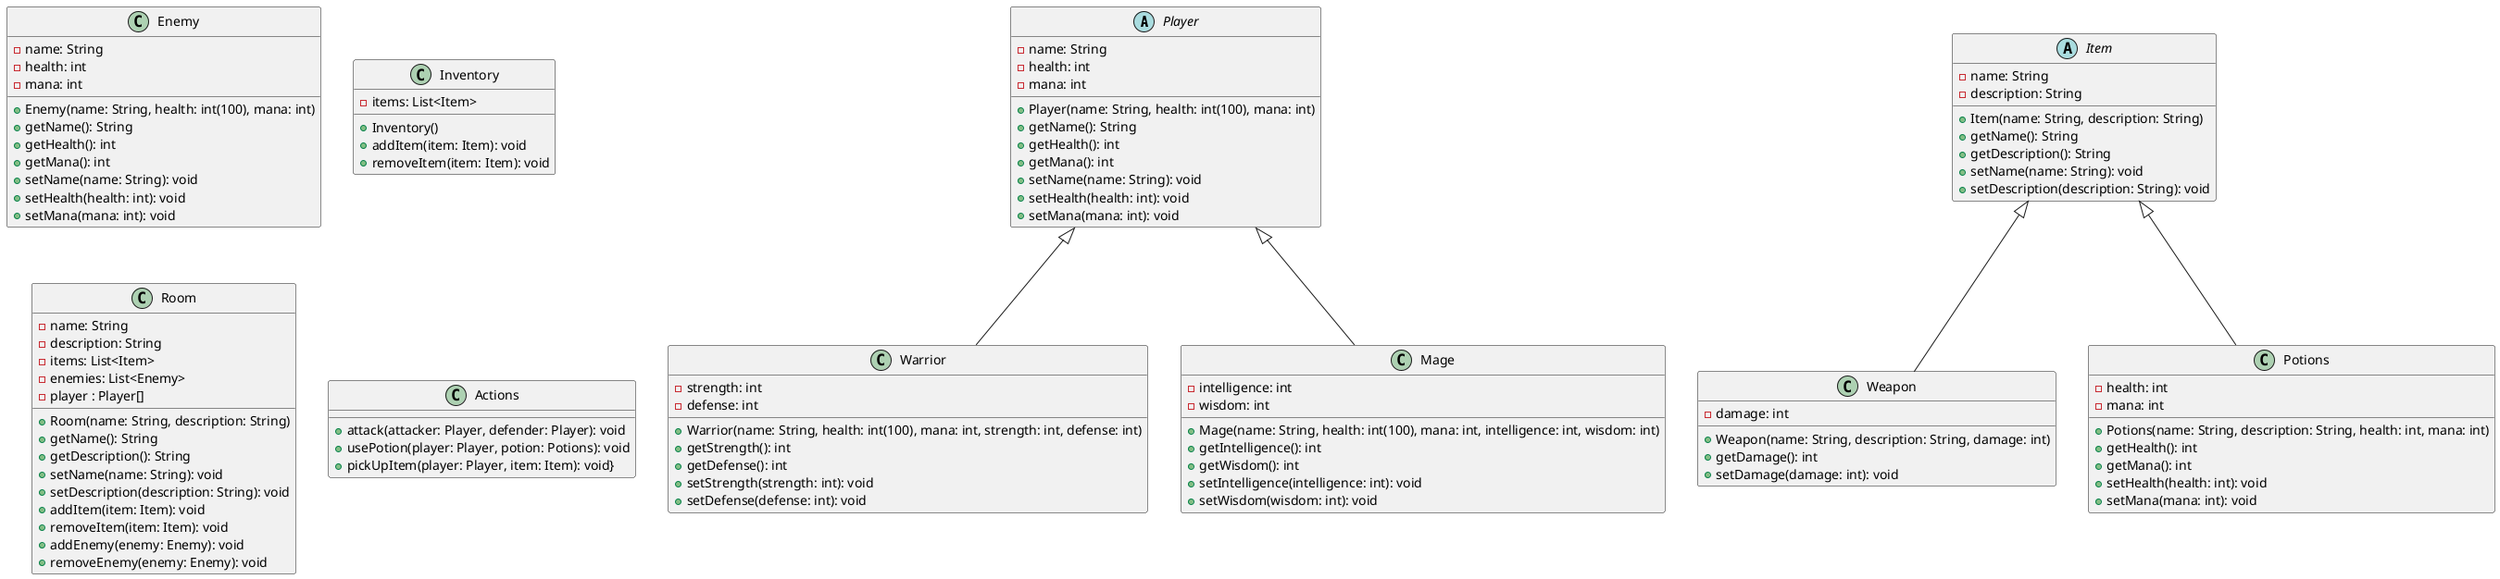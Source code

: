 @startuml

abstract class Player {
    - name: String
    - health: int
    - mana: int
    + Player(name: String, health: int(100), mana: int)
    + getName(): String
    + getHealth(): int
    + getMana(): int
    + setName(name: String): void
    + setHealth(health: int): void
    + setMana(mana: int): void
}

class Warrior extends Player{
    - strength: int
    - defense: int
    + Warrior(name: String, health: int(100), mana: int, strength: int, defense: int)
    + getStrength(): int
    + getDefense(): int
    + setStrength(strength: int): void
    + setDefense(defense: int): void
}

class Mage extends Player{
    - intelligence: int
    - wisdom: int
    + Mage(name: String, health: int(100), mana: int, intelligence: int, wisdom: int)
    + getIntelligence(): int
    + getWisdom(): int
    + setIntelligence(intelligence: int): void
    + setWisdom(wisdom: int): void
}

class Enemy {
    - name: String
    - health: int
    - mana: int
    + Enemy(name: String, health: int(100), mana: int)
    + getName(): String
    + getHealth(): int
    + getMana(): int
    + setName(name: String): void
    + setHealth(health: int): void
    + setMana(mana: int): void
}

class Inventory {
    - items: List<Item>
    + Inventory()
    + addItem(item: Item): void
    + removeItem(item: Item): void
}

abstract class Item {
    - name: String
    - description: String
    + Item(name: String, description: String)
    + getName(): String
    + getDescription(): String
    + setName(name: String): void
    + setDescription(description: String): void
}

class Weapon extends Item{
    - damage: int
    + Weapon(name: String, description: String, damage: int)
    + getDamage(): int
    + setDamage(damage: int): void
}

class Potions extends Item{
    - health: int
    - mana: int
    + Potions(name: String, description: String, health: int, mana: int)
    + getHealth(): int
    + getMana(): int
    + setHealth(health: int): void
    + setMana(mana: int): void
}

class Room {
    - name: String
    - description: String
    - items: List<Item>
    - enemies: List<Enemy>
    - player : Player[]
    + Room(name: String, description: String)
    + getName(): String
    + getDescription(): String
    + setName(name: String): void
    + setDescription(description: String): void
    + addItem(item: Item): void
    + removeItem(item: Item): void
    + addEnemy(enemy: Enemy): void
    + removeEnemy(enemy: Enemy): void
}

class Actions {
    + attack(attacker: Player, defender: Player): void
    + usePotion(player: Player, potion: Potions): void
    + pickUpItem(player: Player, item: Item): void}
}

@enduml